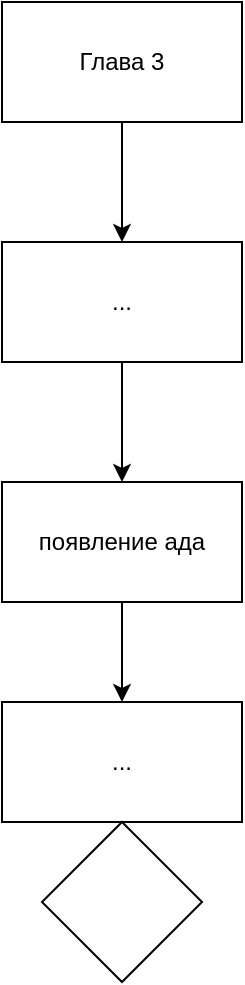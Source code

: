 <mxfile version="16.5.3" type="github"><diagram id="4-nPRIeAw8l5mGggN5AP" name="Page-1"><mxGraphModel dx="1038" dy="547" grid="1" gridSize="10" guides="1" tooltips="1" connect="1" arrows="1" fold="1" page="1" pageScale="1" pageWidth="827" pageHeight="1169" math="0" shadow="0"><root><mxCell id="0"/><mxCell id="1" parent="0"/><mxCell id="7kQtz1bmnmwb4ZQpXPSC-3" style="edgeStyle=orthogonalEdgeStyle;rounded=0;orthogonalLoop=1;jettySize=auto;html=1;exitX=0.5;exitY=1;exitDx=0;exitDy=0;entryX=0.5;entryY=0;entryDx=0;entryDy=0;" edge="1" parent="1" source="7kQtz1bmnmwb4ZQpXPSC-1" target="7kQtz1bmnmwb4ZQpXPSC-2"><mxGeometry relative="1" as="geometry"/></mxCell><mxCell id="7kQtz1bmnmwb4ZQpXPSC-1" value="Глава 3" style="rounded=0;whiteSpace=wrap;html=1;" vertex="1" parent="1"><mxGeometry x="320" y="40" width="120" height="60" as="geometry"/></mxCell><mxCell id="7kQtz1bmnmwb4ZQpXPSC-5" style="edgeStyle=orthogonalEdgeStyle;rounded=0;orthogonalLoop=1;jettySize=auto;html=1;entryX=0.5;entryY=0;entryDx=0;entryDy=0;" edge="1" parent="1" source="7kQtz1bmnmwb4ZQpXPSC-2" target="7kQtz1bmnmwb4ZQpXPSC-4"><mxGeometry relative="1" as="geometry"><mxPoint x="380" y="290" as="targetPoint"/></mxGeometry></mxCell><mxCell id="7kQtz1bmnmwb4ZQpXPSC-2" value="..." style="rounded=0;whiteSpace=wrap;html=1;" vertex="1" parent="1"><mxGeometry x="320" y="160" width="120" height="60" as="geometry"/></mxCell><mxCell id="7kQtz1bmnmwb4ZQpXPSC-7" style="edgeStyle=orthogonalEdgeStyle;rounded=0;orthogonalLoop=1;jettySize=auto;html=1;exitX=0.5;exitY=1;exitDx=0;exitDy=0;entryX=0.5;entryY=0;entryDx=0;entryDy=0;" edge="1" parent="1" source="7kQtz1bmnmwb4ZQpXPSC-4" target="7kQtz1bmnmwb4ZQpXPSC-6"><mxGeometry relative="1" as="geometry"/></mxCell><mxCell id="7kQtz1bmnmwb4ZQpXPSC-4" value="появление ада" style="rounded=0;whiteSpace=wrap;html=1;" vertex="1" parent="1"><mxGeometry x="320" y="280" width="120" height="60" as="geometry"/></mxCell><mxCell id="7kQtz1bmnmwb4ZQpXPSC-6" value="..." style="rounded=0;whiteSpace=wrap;html=1;" vertex="1" parent="1"><mxGeometry x="320" y="390" width="120" height="60" as="geometry"/></mxCell><mxCell id="7kQtz1bmnmwb4ZQpXPSC-8" value="" style="rhombus;whiteSpace=wrap;html=1;" vertex="1" parent="1"><mxGeometry x="340" y="450" width="80" height="80" as="geometry"/></mxCell></root></mxGraphModel></diagram></mxfile>